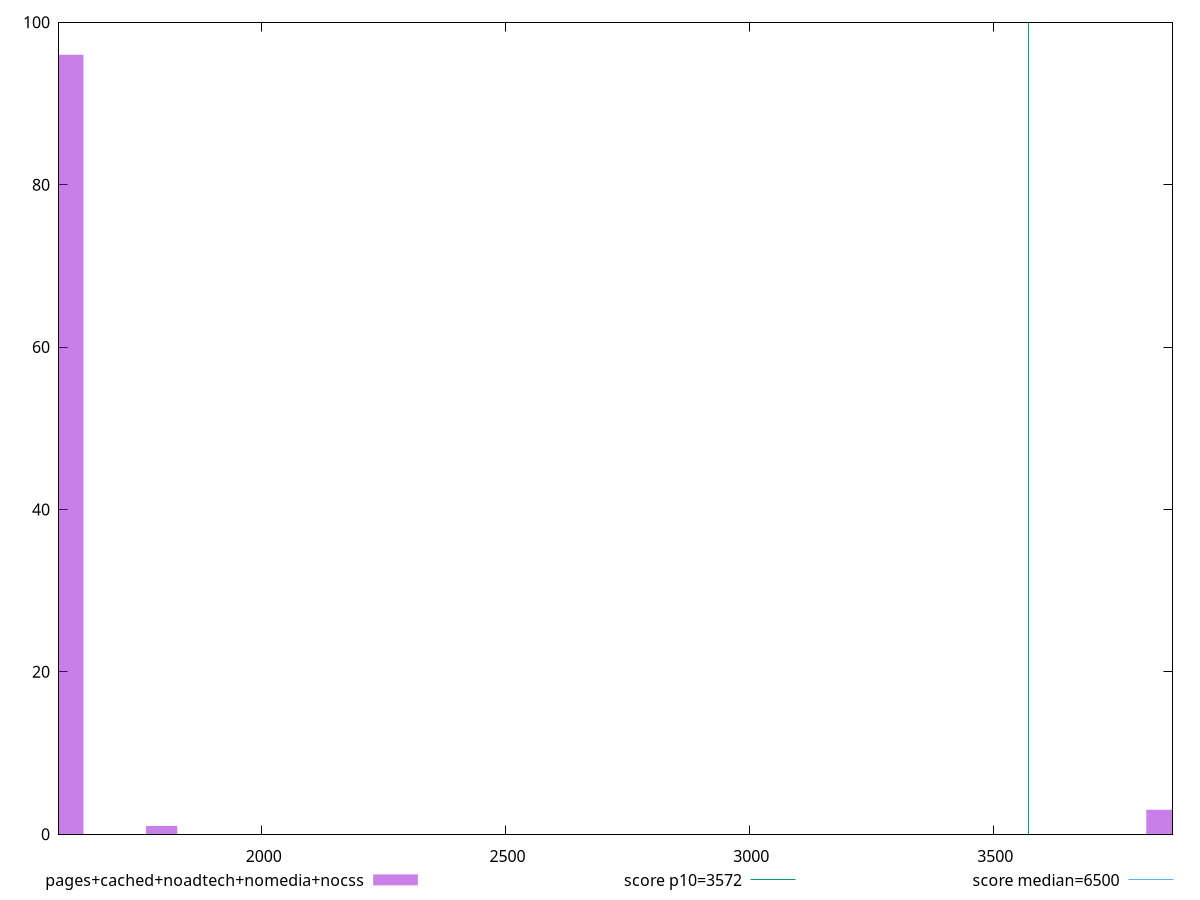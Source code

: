 reset

$pagesCachedNoadtechNomediaNocss <<EOF
1794.8374803320298 1
1602.5334645821695 96
3846.0803149972066 3
EOF

set key outside below
set boxwidth 64.10133858328678
set xrange [1584.4194:3867.7709999999997]
set yrange [0:100]
set trange [0:100]
set style fill transparent solid 0.5 noborder

set parametric
set terminal svg size 640, 490 enhanced background rgb 'white'
set output "report_00018_2021-02-10T15-25-16.877Z/first-cpu-idle/comparison/histogram/4_vs_5.svg"

plot $pagesCachedNoadtechNomediaNocss title "pages+cached+noadtech+nomedia+nocss" with boxes, \
     3572,t title "score p10=3572", \
     6500,t title "score median=6500"

reset
